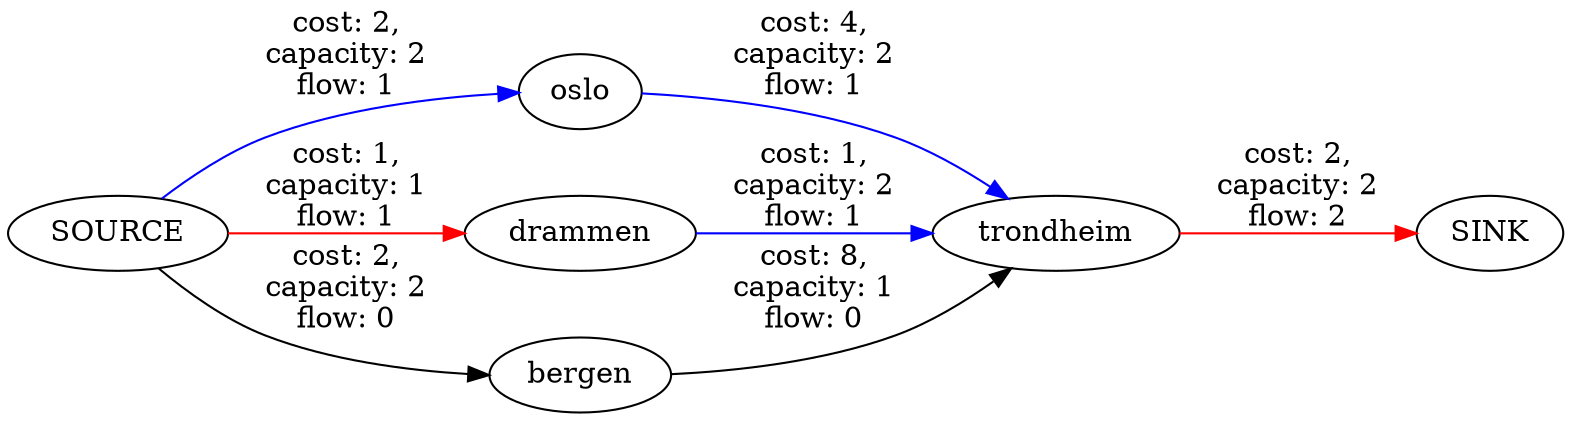digraph G {
	graph [mindist=1.5,
		rankdir=LR
	];
	{
		graph [rank=same];
		oslo;
		drammen;
		bergen;
	}
	SOURCE -> oslo	[color=blue,
		label="cost: 2,\ncapacity: 2\nflow: 1"];
	SOURCE -> drammen	[color=red,
		label="cost: 1,\ncapacity: 1\nflow: 1"];
	SOURCE -> bergen	[label="cost: 2,\ncapacity: 2\nflow: 0"];
	oslo -> trondheim	[color=blue,
		label="cost: 4,\ncapacity: 2\nflow: 1"];
	drammen -> trondheim	[color=blue,
		label="cost: 1,\ncapacity: 2\nflow: 1"];
	bergen -> trondheim	[label="cost: 8,\ncapacity: 1\nflow: 0"];
	trondheim -> SINK	[color=red,
		label="cost: 2,\ncapacity: 2\nflow: 2"];
}
